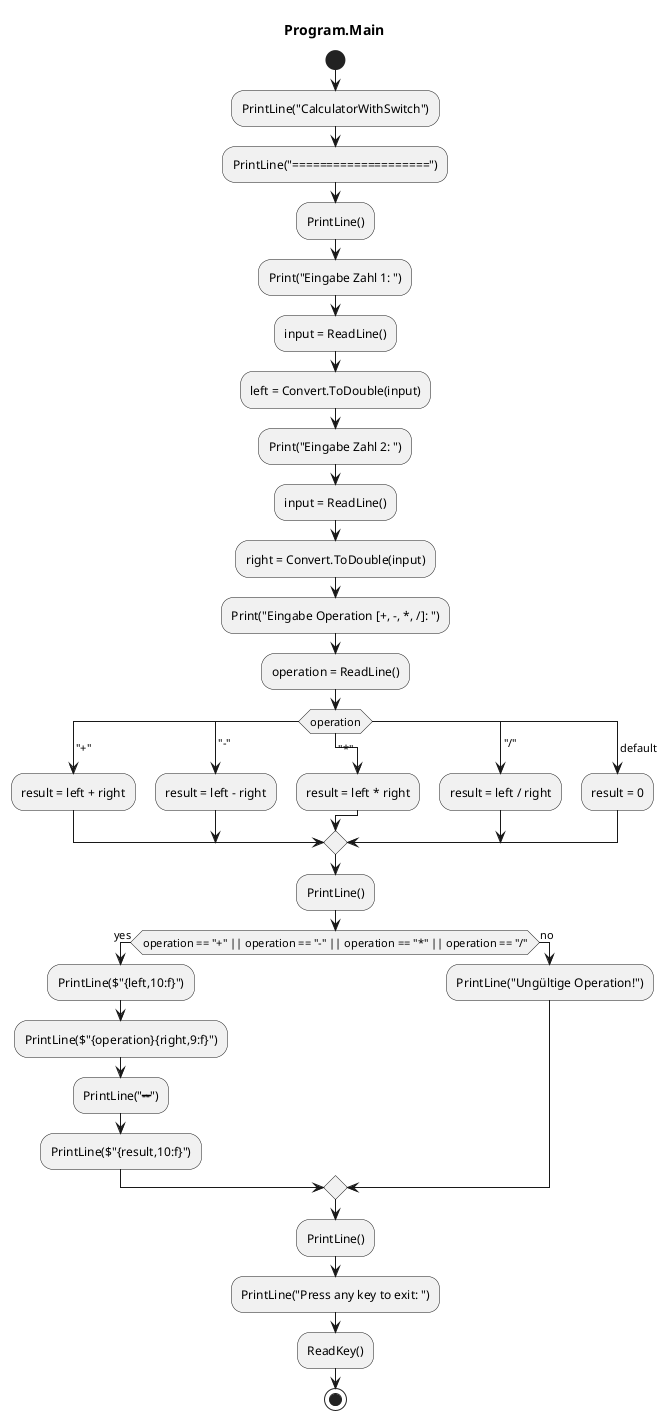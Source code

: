 @startuml Program.Main
title Program.Main
start
:PrintLine("CalculatorWithSwitch");
:PrintLine("====================");
:PrintLine();
:Print("Eingabe Zahl 1: ");
:input = ReadLine();
:left = Convert.ToDouble(input);
:Print("Eingabe Zahl 2: ");
:input = ReadLine();
:right = Convert.ToDouble(input);
:Print("Eingabe Operation [+, -, *, /]: ");
:operation = ReadLine();
switch (operation)
  case( "+" )
  :result = left + right;
  case( "-" )
  :result = left - right;
  case( "*" )
  :result = left * right;
  case( "/" )
  :result = left / right;
  case ( default )
  :result = 0;
endswitch
:PrintLine();
if (operation == "+" || operation == "-" || operation == "*" || operation == "/") then (yes)
    :PrintLine($"{left,10:f}");
    :PrintLine($"{operation}{right,9:f}");
    :PrintLine("----------");
    :PrintLine($"{result,10:f}");
  else (no)
      :PrintLine("Ungültige Operation!");
endif
:PrintLine();
:PrintLine("Press any key to exit: ");
:ReadKey();
stop
@enduml

